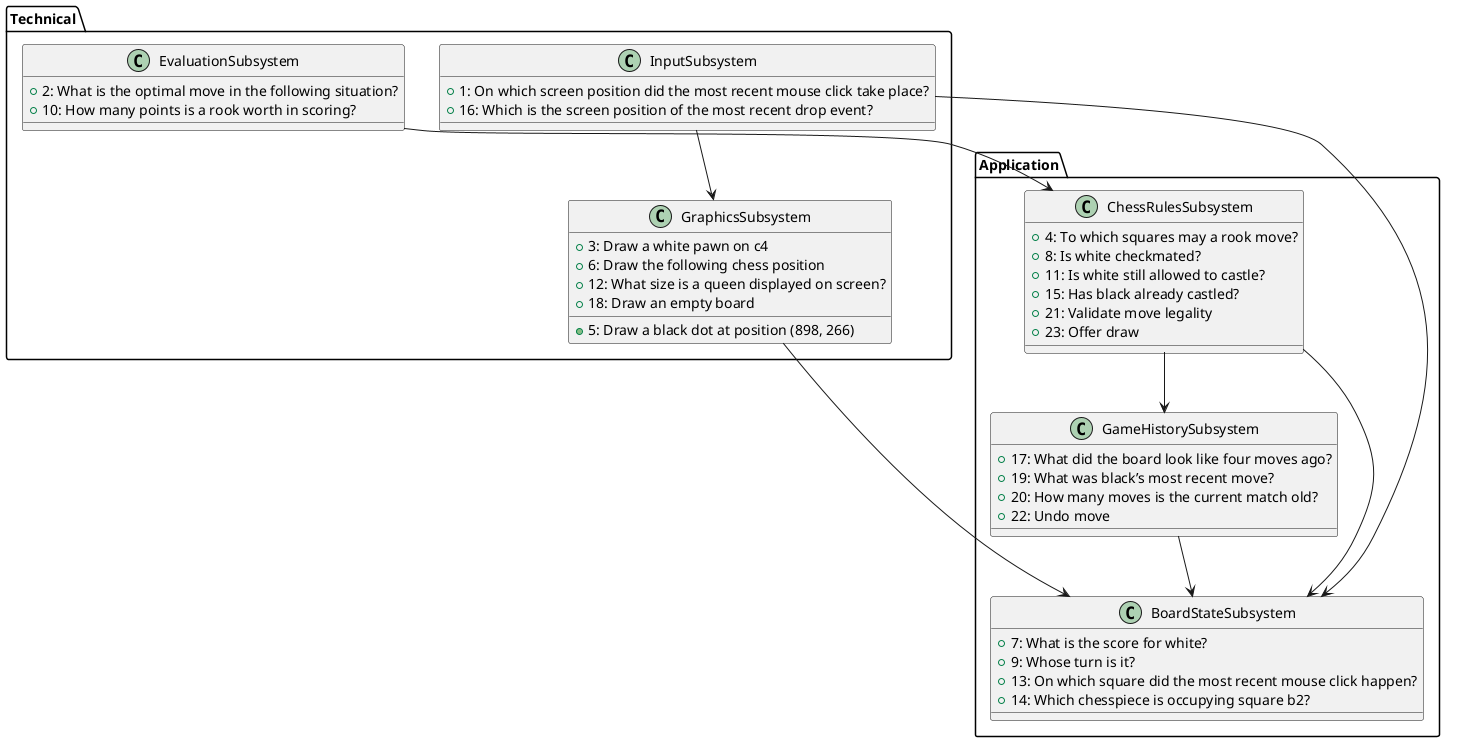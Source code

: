 @startuml
package Application {
    class ChessRulesSubsystem {
        +4: To which squares may a rook move?
        +8: Is white checkmated?
        +11: Is white still allowed to castle?
        +15: Has black already castled?
        +21: Validate move legality
        +23: Offer draw
    }

    class GameHistorySubsystem {
        +17: What did the board look like four moves ago?
        +19: What was black’s most recent move?
        +20: How many moves is the current match old?
        +22: Undo move
    }

    class BoardStateSubsystem {
        +7: What is the score for white?
        +9: Whose turn is it?
        +13: On which square did the most recent mouse click happen?
        +14: Which chesspiece is occupying square b2?
    }
}

package Technical {
    class InputSubsystem {
        +1: On which screen position did the most recent mouse click take place?
        +16: Which is the screen position of the most recent drop event?
    }

    class GraphicsSubsystem {
        +3: Draw a white pawn on c4
        +5: Draw a black dot at position (898, 266)
        +6: Draw the following chess position
        +12: What size is a queen displayed on screen?
        +18: Draw an empty board
    }

    class EvaluationSubsystem {
        +2: What is the optimal move in the following situation?
        +10: How many points is a rook worth in scoring?
    }
}

ChessRulesSubsystem --> BoardStateSubsystem
ChessRulesSubsystem --> GameHistorySubsystem
GameHistorySubsystem --> BoardStateSubsystem
InputSubsystem --> BoardStateSubsystem
InputSubsystem --> GraphicsSubsystem
GraphicsSubsystem --> BoardStateSubsystem
EvaluationSubsystem --> ChessRulesSubsystem
@enduml
